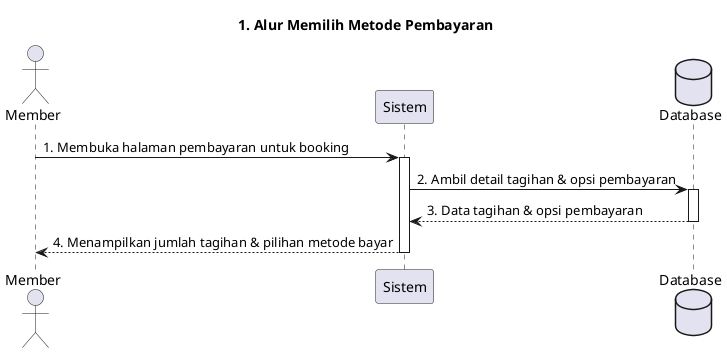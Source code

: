 @startuml
actor Member
participant "Sistem" as System
database "Database" as DB

title 1. Alur Memilih Metode Pembayaran

Member -> System : 1. Membuka halaman pembayaran untuk booking
activate System
System -> DB : 2. Ambil detail tagihan & opsi pembayaran
activate DB
DB --> System : 3. Data tagihan & opsi pembayaran
deactivate DB
System --> Member : 4. Menampilkan jumlah tagihan & pilihan metode bayar
deactivate System
@enduml